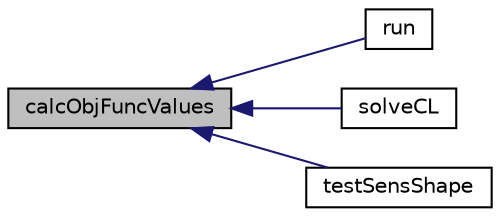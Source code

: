 digraph "calcObjFuncValues"
{
  bgcolor="transparent";
  edge [fontname="Helvetica",fontsize="10",labelfontname="Helvetica",labelfontsize="10"];
  node [fontname="Helvetica",fontsize="10",shape=record];
  rankdir="LR";
  Node1 [label="calcObjFuncValues",height=0.2,width=0.4,color="black", fillcolor="grey75", style="filled", fontcolor="black"];
  Node1 -> Node2 [dir="back",color="midnightblue",fontsize="10",style="solid",fontname="Helvetica"];
  Node2 [label="run",height=0.2,width=0.4,color="black",URL="$namespacedafoam_1_1optFuncs.html#a212dde2effacc1f2d4687e1b5792075e"];
  Node1 -> Node3 [dir="back",color="midnightblue",fontsize="10",style="solid",fontname="Helvetica"];
  Node3 [label="solveCL",height=0.2,width=0.4,color="black",URL="$namespacedafoam_1_1optFuncs.html#a287b79374641f629b659009f0da4d59c"];
  Node1 -> Node4 [dir="back",color="midnightblue",fontsize="10",style="solid",fontname="Helvetica"];
  Node4 [label="testSensShape",height=0.2,width=0.4,color="black",URL="$namespacedafoam_1_1optFuncs.html#adface870012785c36cfb7fcabd079dc6"];
}
